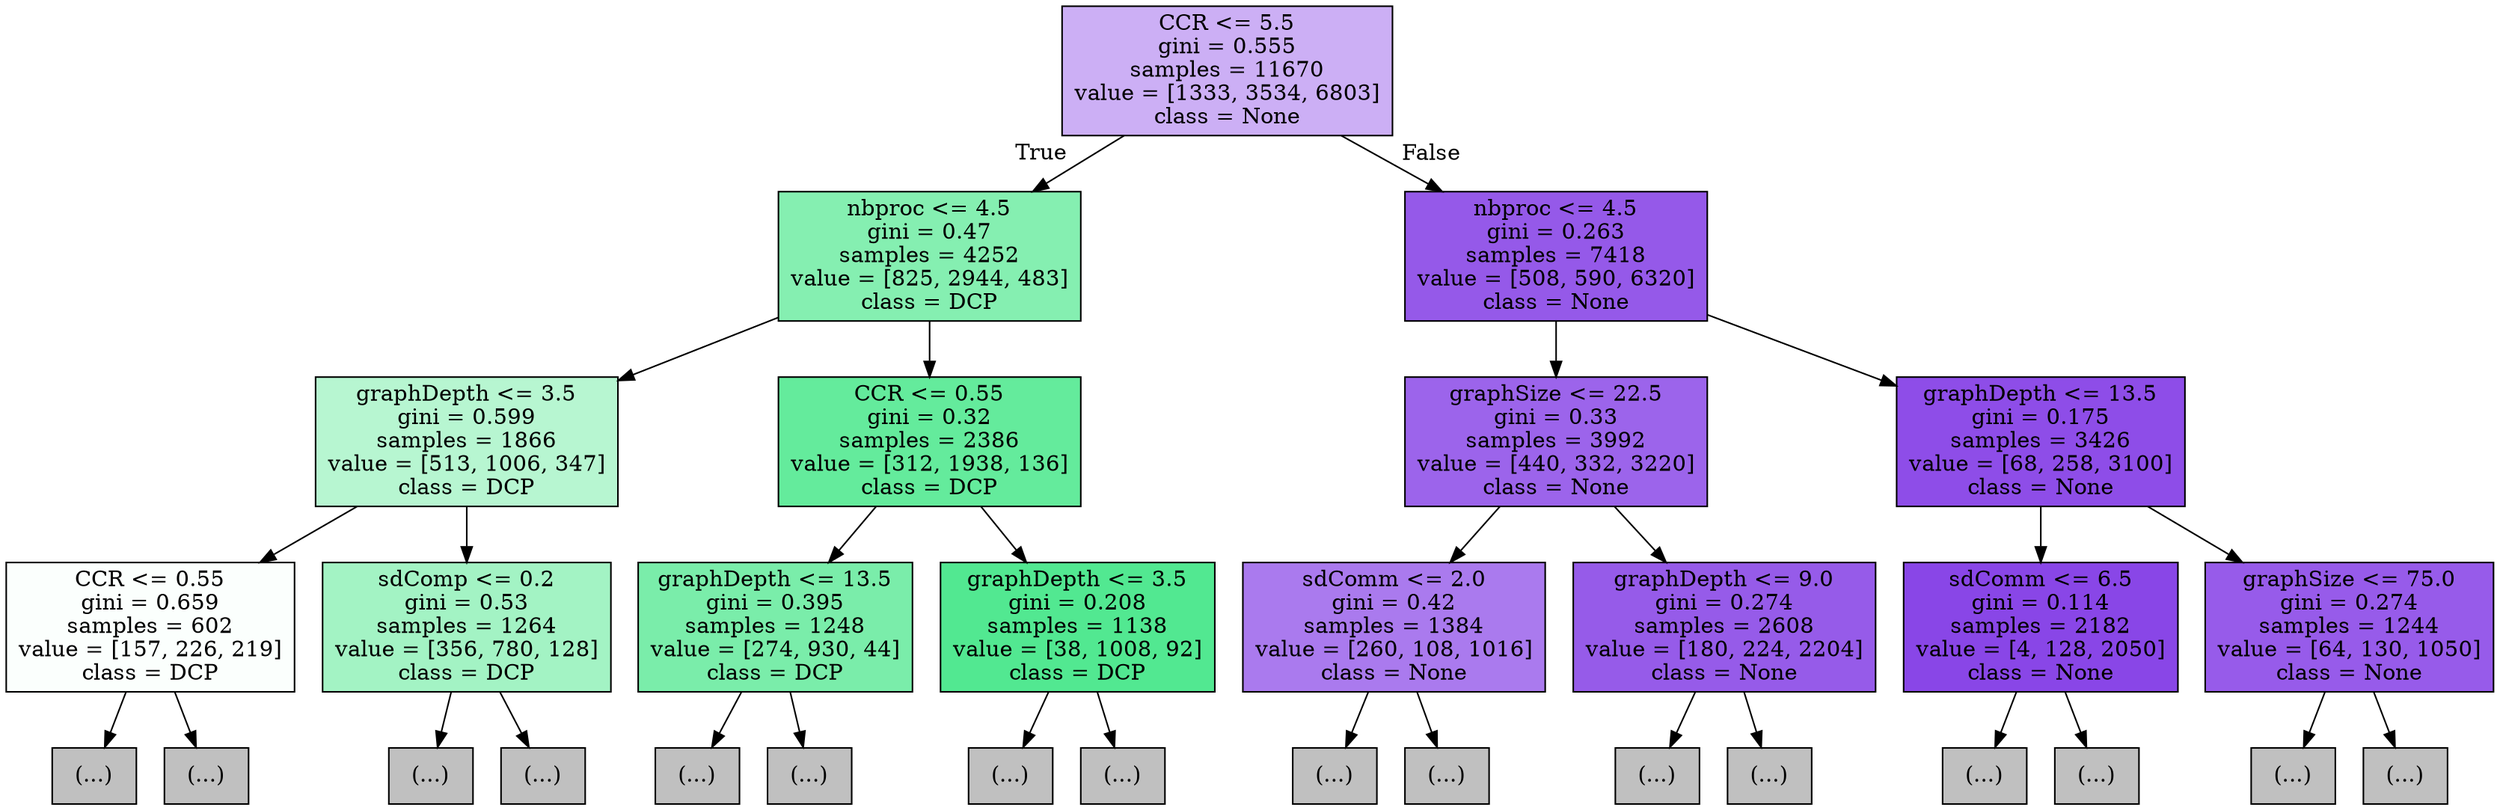 digraph Tree {
node [shape=box, style="filled", color="black"] ;
0 [label="CCR <= 5.5\ngini = 0.555\nsamples = 11670\nvalue = [1333, 3534, 6803]\nclass = None", fillcolor="#ccaff5"] ;
1 [label="nbproc <= 4.5\ngini = 0.47\nsamples = 4252\nvalue = [825, 2944, 483]\nclass = DCP", fillcolor="#85efb1"] ;
0 -> 1 [labeldistance=2.5, labelangle=45, headlabel="True"] ;
2 [label="graphDepth <= 3.5\ngini = 0.599\nsamples = 1866\nvalue = [513, 1006, 347]\nclass = DCP", fillcolor="#b7f6d1"] ;
1 -> 2 ;
3 [label="CCR <= 0.55\ngini = 0.659\nsamples = 602\nvalue = [157, 226, 219]\nclass = DCP", fillcolor="#fbfffd"] ;
2 -> 3 ;
4 [label="(...)", fillcolor="#C0C0C0"] ;
3 -> 4 ;
19 [label="(...)", fillcolor="#C0C0C0"] ;
3 -> 19 ;
36 [label="sdComp <= 0.2\ngini = 0.53\nsamples = 1264\nvalue = [356, 780, 128]\nclass = DCP", fillcolor="#a3f3c4"] ;
2 -> 36 ;
37 [label="(...)", fillcolor="#C0C0C0"] ;
36 -> 37 ;
136 [label="(...)", fillcolor="#C0C0C0"] ;
36 -> 136 ;
165 [label="CCR <= 0.55\ngini = 0.32\nsamples = 2386\nvalue = [312, 1938, 136]\nclass = DCP", fillcolor="#64eb9c"] ;
1 -> 165 ;
166 [label="graphDepth <= 13.5\ngini = 0.395\nsamples = 1248\nvalue = [274, 930, 44]\nclass = DCP", fillcolor="#7aedaa"] ;
165 -> 166 ;
167 [label="(...)", fillcolor="#C0C0C0"] ;
166 -> 167 ;
236 [label="(...)", fillcolor="#C0C0C0"] ;
166 -> 236 ;
259 [label="graphDepth <= 3.5\ngini = 0.208\nsamples = 1138\nvalue = [38, 1008, 92]\nclass = DCP", fillcolor="#52e891"] ;
165 -> 259 ;
260 [label="(...)", fillcolor="#C0C0C0"] ;
259 -> 260 ;
271 [label="(...)", fillcolor="#C0C0C0"] ;
259 -> 271 ;
308 [label="nbproc <= 4.5\ngini = 0.263\nsamples = 7418\nvalue = [508, 590, 6320]\nclass = None", fillcolor="#9559e9"] ;
0 -> 308 [labeldistance=2.5, labelangle=-45, headlabel="False"] ;
309 [label="graphSize <= 22.5\ngini = 0.33\nsamples = 3992\nvalue = [440, 332, 3220]\nclass = None", fillcolor="#9c64eb"] ;
308 -> 309 ;
310 [label="sdComm <= 2.0\ngini = 0.42\nsamples = 1384\nvalue = [260, 108, 1016]\nclass = None", fillcolor="#aa7aee"] ;
309 -> 310 ;
311 [label="(...)", fillcolor="#C0C0C0"] ;
310 -> 311 ;
320 [label="(...)", fillcolor="#C0C0C0"] ;
310 -> 320 ;
339 [label="graphDepth <= 9.0\ngini = 0.274\nsamples = 2608\nvalue = [180, 224, 2204]\nclass = None", fillcolor="#965be9"] ;
309 -> 339 ;
340 [label="(...)", fillcolor="#C0C0C0"] ;
339 -> 340 ;
349 [label="(...)", fillcolor="#C0C0C0"] ;
339 -> 349 ;
406 [label="graphDepth <= 13.5\ngini = 0.175\nsamples = 3426\nvalue = [68, 258, 3100]\nclass = None", fillcolor="#8e4de8"] ;
308 -> 406 ;
407 [label="sdComm <= 6.5\ngini = 0.114\nsamples = 2182\nvalue = [4, 128, 2050]\nclass = None", fillcolor="#8946e7"] ;
406 -> 407 ;
408 [label="(...)", fillcolor="#C0C0C0"] ;
407 -> 408 ;
427 [label="(...)", fillcolor="#C0C0C0"] ;
407 -> 427 ;
440 [label="graphSize <= 75.0\ngini = 0.274\nsamples = 1244\nvalue = [64, 130, 1050]\nclass = None", fillcolor="#975bea"] ;
406 -> 440 ;
441 [label="(...)", fillcolor="#C0C0C0"] ;
440 -> 441 ;
454 [label="(...)", fillcolor="#C0C0C0"] ;
440 -> 454 ;
}